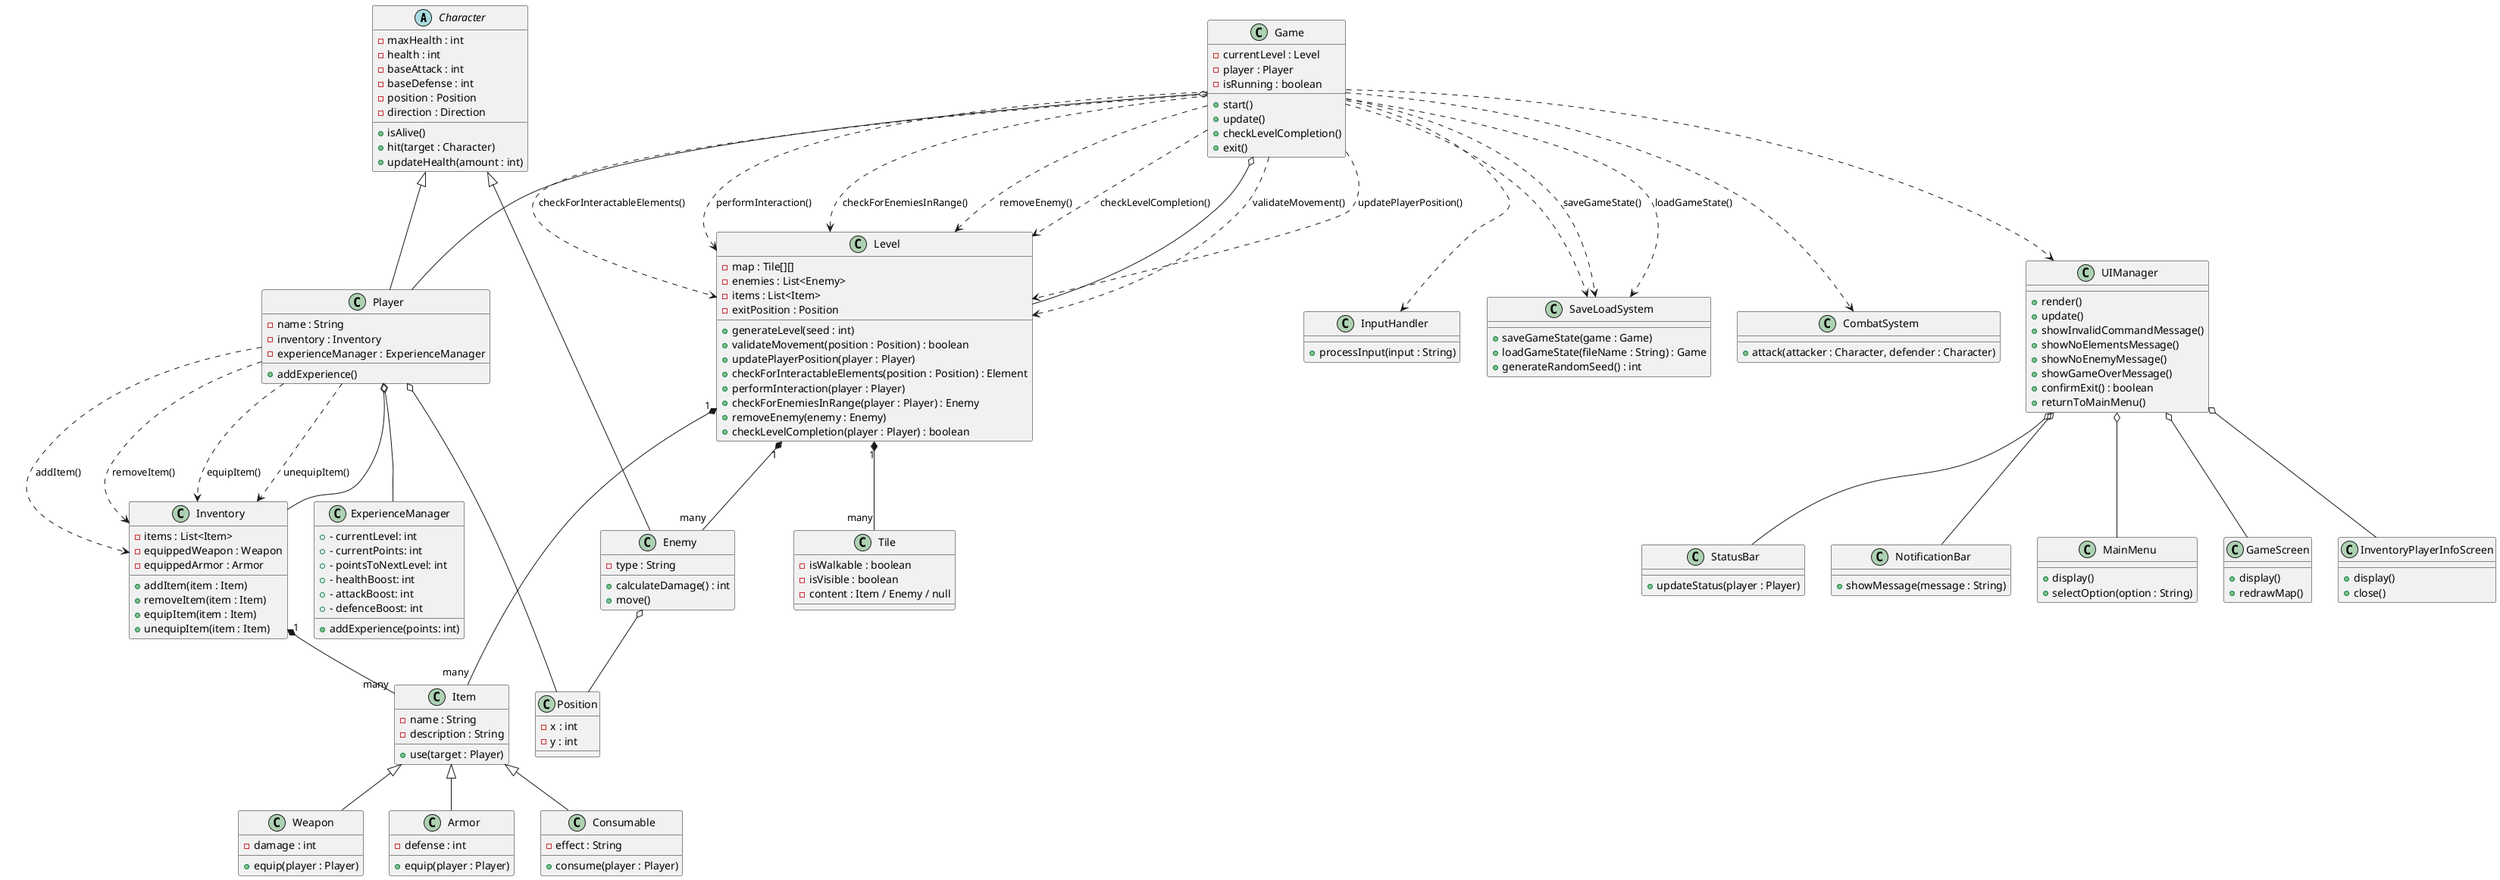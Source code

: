 @startuml
' Абстрактный класс для общих свойств персонажей
abstract class Character {
    - maxHealth : int
    - health : int
    - baseAttack : int
    - baseDefense : int
    - position : Position
    - direction : Direction
    + isAlive()
    + hit(target : Character)
    + updateHealth(amount : int)
}

' Класс игрока
class Player {
    - name : String
    - inventory : Inventory
    - experienceManager : ExperienceManager
    + addExperience()
}

' Класс врага
class Enemy {
    - type : String
    + calculateDamage() : int
    + move()
}

' Класс игры
class Game {
    - currentLevel : Level
    - player : Player
    - isRunning : boolean
    + start()
    + update()
    + checkLevelCompletion()
    + exit()
}

' Класс уровня
class Level {
    - map : Tile[][]
    - enemies : List<Enemy>
    - items : List<Item>
    - exitPosition : Position
    + generateLevel(seed : int)
    + validateMovement(position : Position) : boolean
    + updatePlayerPosition(player : Player)
    + checkForInteractableElements(position : Position) : Element
    + performInteraction(player : Player)
    + checkForEnemiesInRange(player : Player) : Enemy
    + removeEnemy(enemy : Enemy)
    + checkLevelCompletion(player : Player) : boolean
}

' Класс Менеджера уровней
class ExperienceManager {
    +- currentLevel: int
    +- currentPoints: int
    +- pointsToNextLevel: int
    +- healthBoost: int
    +- attackBoost: int
    +- defenceBoost: int
    + addExperience(points: int)
}

' Класс инвентаря
class Inventory {
    - items : List<Item>
    - equippedWeapon : Weapon
    - equippedArmor : Armor
    + addItem(item : Item)
    + removeItem(item : Item)
    + equipItem(item : Item)
    + unequipItem(item : Item)
}

' Классы предметов
class Item {
    - name : String
    - description : String
    + use(target : Player)
}

class Weapon extends Item {
    - damage : int
    + equip(player : Player)
}

class Armor extends Item {
    - defense : int
    + equip(player : Player)
}

class Consumable extends Item {
    - effect : String
    + consume(player : Player)
}

' Класс для позиции на карте
class Position {
    - x : int
    - y : int
}

' Класс тайла карты
class Tile {
    - isWalkable : boolean
    - isVisible : boolean
    - content : Item / Enemy / null
}

' Класс для обработки ввода пользователя
class InputHandler {
    + processInput(input : String)
}

' Класс для сохранения и загрузки игры
class SaveLoadSystem {
    + saveGameState(game : Game)
    + loadGameState(fileName : String) : Game
    + generateRandomSeed() : int
}

' Класс системы боя
class CombatSystem {
    + attack(attacker : Character, defender : Character)
}

' Класс менеджера пользовательского интерфейса
class UIManager {
    + render()
    + update()
    + showInvalidCommandMessage()
    + showNoElementsMessage()
    + showNoEnemyMessage()
    + showGameOverMessage()
    + confirmExit() : boolean
    + returnToMainMenu()
}

' Классы для различных экранов интерфейса
class MainMenu {
    + display()
    + selectOption(option : String)
}

class GameScreen {
    + display()
    + redrawMap()
}

class InventoryPlayerInfoScreen {
    + display()
    + close()
}

class StatusBar {
    + updateStatus(player : Player)
}

class NotificationBar {
    + showMessage(message : String)
}

' Связи между классами
Character <|-- Player
Character <|-- Enemy

Game o-- Level
Game o-- Player
Game ..> InputHandler
Game ..> UIManager
Game ..> SaveLoadSystem
Game ..> CombatSystem

Level "1" *-- "many" Tile
Level "1" *-- "many" Enemy
Level "1" *-- "many" Item

Player o-- Inventory
Player o-- ExperienceManager
Player o-- Position

Enemy o-- Position

Inventory "1" *-- "many" Item

UIManager o-- MainMenu
UIManager o-- GameScreen
UIManager o-- InventoryPlayerInfoScreen
UIManager o-- StatusBar
UIManager o-- NotificationBar

' Дополнительные методы и взаимодействия
Game ..> Level : validateMovement()
Game ..> Level : updatePlayerPosition()
Game ..> Level : checkForInteractableElements()
Game ..> Level : performInteraction()
Game ..> Level : checkForEnemiesInRange()
Game ..> Level : removeEnemy()
Game ..> Level : checkLevelCompletion()

Player ..> Inventory : addItem()
Player ..> Inventory : removeItem()
Player ..> Inventory : equipItem()
Player ..> Inventory : unequipItem()

Game ..> SaveLoadSystem : saveGameState()
Game ..> SaveLoadSystem : loadGameState()
@enduml
